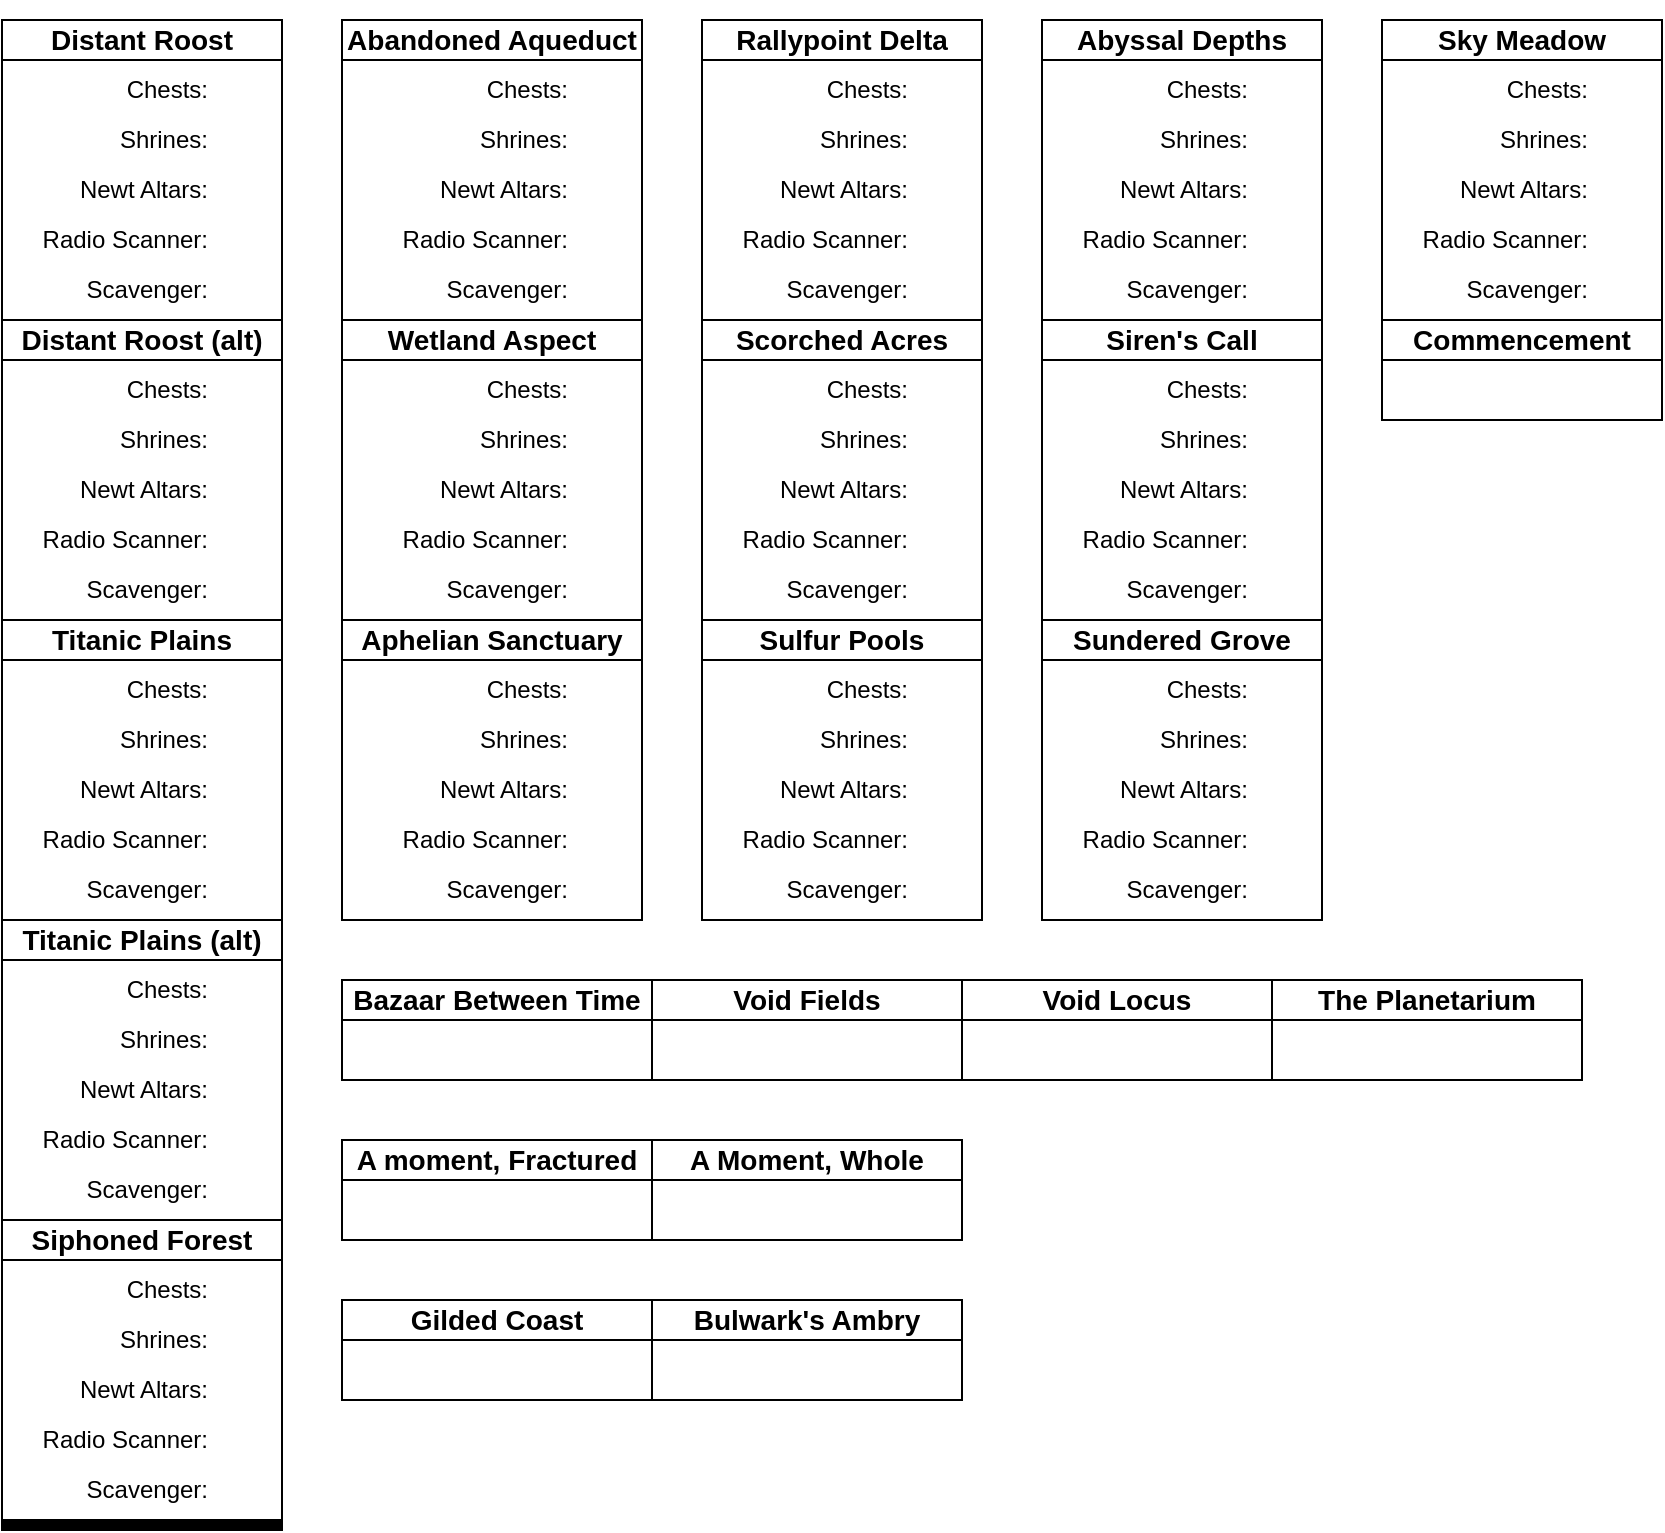 <mxfile version="21.1.4" type="device">
  <diagram name="Page-1" id="LlOxnNU3ukzGgtLs8JUk">
    <mxGraphModel dx="799" dy="1886" grid="1" gridSize="5" guides="1" tooltips="1" connect="1" arrows="1" fold="1" page="1" pageScale="1" pageWidth="850" pageHeight="1100" math="0" shadow="0">
      <root>
        <mxCell id="0" />
        <mxCell id="1" parent="0" />
        <mxCell id="U1IpXBAiC91T13UOEffE-250" value="&lt;b&gt;&lt;font style=&quot;font-size: 14px;&quot;&gt;Commencement&lt;/font&gt;&lt;/b&gt;" style="whiteSpace=wrap;html=1;labelBackgroundColor=none;movable=1;resizable=1;rotatable=1;deletable=1;editable=1;locked=0;connectable=1;container=0;" vertex="1" parent="1">
          <mxGeometry x="690" y="150" width="140" height="20" as="geometry" />
        </mxCell>
        <mxCell id="U1IpXBAiC91T13UOEffE-759" value="" style="rounded=0;whiteSpace=wrap;html=1;movable=1;resizable=1;rotatable=1;deletable=1;editable=1;locked=0;connectable=1;container=0;" vertex="1" parent="1">
          <mxGeometry x="690" y="170" width="140" height="30" as="geometry" />
        </mxCell>
        <mxCell id="U1IpXBAiC91T13UOEffE-522" value="" style="rounded=0;whiteSpace=wrap;html=1;labelBackgroundColor=none;fillColor=#000000;movable=1;resizable=1;rotatable=1;deletable=1;editable=1;locked=0;connectable=1;container=0;" vertex="1" parent="1">
          <mxGeometry y="750" width="140" height="5" as="geometry" />
        </mxCell>
        <mxCell id="U1IpXBAiC91T13UOEffE-263" value="" style="rounded=0;whiteSpace=wrap;html=1;labelBackgroundColor=none;movable=1;resizable=1;rotatable=1;deletable=1;editable=1;locked=0;connectable=1;container=0;" vertex="1" parent="1">
          <mxGeometry y="150" width="140" height="150" as="geometry" />
        </mxCell>
        <mxCell id="U1IpXBAiC91T13UOEffE-264" value="&lt;b style=&quot;border-color: var(--border-color);&quot;&gt;&lt;font style=&quot;font-size: 14px;&quot;&gt;Distant Roost (alt)&lt;/font&gt;&lt;/b&gt;" style="whiteSpace=wrap;html=1;labelBackgroundColor=none;movable=1;resizable=1;rotatable=1;deletable=1;editable=1;locked=0;connectable=1;container=0;" vertex="1" parent="1">
          <mxGeometry y="150" width="140" height="20" as="geometry" />
        </mxCell>
        <mxCell id="U1IpXBAiC91T13UOEffE-266" value="Chests:" style="text;html=1;strokeColor=none;fillColor=none;align=right;verticalAlign=middle;whiteSpace=wrap;rounded=0;labelBackgroundColor=none;movable=1;resizable=1;rotatable=1;deletable=1;editable=1;locked=0;connectable=1;container=0;" vertex="1" parent="1">
          <mxGeometry y="175" width="105" height="20" as="geometry" />
        </mxCell>
        <mxCell id="U1IpXBAiC91T13UOEffE-267" value="Newt Altars:" style="text;html=1;strokeColor=none;fillColor=none;align=right;verticalAlign=middle;whiteSpace=wrap;rounded=0;labelBackgroundColor=none;movable=1;resizable=1;rotatable=1;deletable=1;editable=1;locked=0;connectable=1;container=0;" vertex="1" parent="1">
          <mxGeometry y="225" width="105" height="20" as="geometry" />
        </mxCell>
        <mxCell id="U1IpXBAiC91T13UOEffE-268" value="Radio Scanner:" style="text;html=1;strokeColor=none;fillColor=none;align=right;verticalAlign=middle;whiteSpace=wrap;rounded=0;labelBackgroundColor=none;movable=1;resizable=1;rotatable=1;deletable=1;editable=1;locked=0;connectable=1;container=0;" vertex="1" parent="1">
          <mxGeometry y="250" width="105" height="20" as="geometry" />
        </mxCell>
        <mxCell id="U1IpXBAiC91T13UOEffE-269" value="Shrines:" style="text;html=1;strokeColor=none;fillColor=none;align=right;verticalAlign=middle;whiteSpace=wrap;rounded=0;labelBackgroundColor=none;movable=1;resizable=1;rotatable=1;deletable=1;editable=1;locked=0;connectable=1;container=0;" vertex="1" parent="1">
          <mxGeometry y="200" width="105" height="20" as="geometry" />
        </mxCell>
        <mxCell id="U1IpXBAiC91T13UOEffE-270" value="Scavenger:" style="text;html=1;strokeColor=none;fillColor=none;align=right;verticalAlign=middle;whiteSpace=wrap;rounded=0;labelBackgroundColor=none;movable=1;resizable=1;rotatable=1;deletable=1;editable=1;locked=0;connectable=1;container=0;" vertex="1" parent="1">
          <mxGeometry y="275" width="105" height="20" as="geometry" />
        </mxCell>
        <mxCell id="U1IpXBAiC91T13UOEffE-314" value="" style="rounded=0;whiteSpace=wrap;html=1;labelBackgroundColor=none;movable=1;resizable=1;rotatable=1;deletable=1;editable=1;locked=0;connectable=1;container=0;" vertex="1" parent="1">
          <mxGeometry y="300" width="140" height="150" as="geometry" />
        </mxCell>
        <mxCell id="U1IpXBAiC91T13UOEffE-315" value="&lt;p style=&quot;line-height: 120%;&quot;&gt;&lt;b style=&quot;border-color: var(--border-color);&quot;&gt;&lt;font style=&quot;font-size: 14px;&quot;&gt;Titanic Plains&lt;/font&gt;&lt;/b&gt;&lt;/p&gt;" style="whiteSpace=wrap;html=1;labelBackgroundColor=none;movable=1;resizable=1;rotatable=1;deletable=1;editable=1;locked=0;connectable=1;container=0;" vertex="1" parent="1">
          <mxGeometry y="300" width="140" height="20" as="geometry" />
        </mxCell>
        <mxCell id="U1IpXBAiC91T13UOEffE-317" value="Chests:" style="text;html=1;strokeColor=none;fillColor=none;align=right;verticalAlign=middle;whiteSpace=wrap;rounded=0;labelBackgroundColor=none;movable=1;resizable=1;rotatable=1;deletable=1;editable=1;locked=0;connectable=1;container=0;" vertex="1" parent="1">
          <mxGeometry y="325" width="105" height="20" as="geometry" />
        </mxCell>
        <mxCell id="U1IpXBAiC91T13UOEffE-318" value="Newt Altars:" style="text;html=1;strokeColor=none;fillColor=none;align=right;verticalAlign=middle;whiteSpace=wrap;rounded=0;labelBackgroundColor=none;movable=1;resizable=1;rotatable=1;deletable=1;editable=1;locked=0;connectable=1;container=0;" vertex="1" parent="1">
          <mxGeometry y="375" width="105" height="20" as="geometry" />
        </mxCell>
        <mxCell id="U1IpXBAiC91T13UOEffE-319" value="Radio Scanner:" style="text;html=1;strokeColor=none;fillColor=none;align=right;verticalAlign=middle;whiteSpace=wrap;rounded=0;labelBackgroundColor=none;movable=1;resizable=1;rotatable=1;deletable=1;editable=1;locked=0;connectable=1;container=0;" vertex="1" parent="1">
          <mxGeometry y="400" width="105" height="20" as="geometry" />
        </mxCell>
        <mxCell id="U1IpXBAiC91T13UOEffE-320" value="Shrines:" style="text;html=1;strokeColor=none;fillColor=none;align=right;verticalAlign=middle;whiteSpace=wrap;rounded=0;labelBackgroundColor=none;movable=1;resizable=1;rotatable=1;deletable=1;editable=1;locked=0;connectable=1;container=0;" vertex="1" parent="1">
          <mxGeometry y="350" width="105" height="20" as="geometry" />
        </mxCell>
        <mxCell id="U1IpXBAiC91T13UOEffE-321" value="Scavenger:" style="text;html=1;strokeColor=none;fillColor=none;align=right;verticalAlign=middle;whiteSpace=wrap;rounded=0;labelBackgroundColor=none;movable=1;resizable=1;rotatable=1;deletable=1;editable=1;locked=0;connectable=1;container=0;" vertex="1" parent="1">
          <mxGeometry y="425" width="105" height="20" as="geometry" />
        </mxCell>
        <mxCell id="U1IpXBAiC91T13UOEffE-487" value="" style="rounded=0;whiteSpace=wrap;html=1;labelBackgroundColor=none;movable=1;resizable=1;rotatable=1;deletable=1;editable=1;locked=0;connectable=1;container=0;" vertex="1" parent="1">
          <mxGeometry y="450" width="140" height="150" as="geometry" />
        </mxCell>
        <mxCell id="U1IpXBAiC91T13UOEffE-488" value="&lt;p style=&quot;line-height: 120%;&quot;&gt;&lt;b style=&quot;border-color: var(--border-color);&quot;&gt;&lt;font style=&quot;border-color: var(--border-color); font-size: 14px;&quot;&gt;Titanic Plains (alt)&lt;/font&gt;&lt;/b&gt;&lt;br&gt;&lt;/p&gt;" style="whiteSpace=wrap;html=1;labelBackgroundColor=none;movable=1;resizable=1;rotatable=1;deletable=1;editable=1;locked=0;connectable=1;container=0;" vertex="1" parent="1">
          <mxGeometry y="450" width="140" height="20" as="geometry" />
        </mxCell>
        <mxCell id="U1IpXBAiC91T13UOEffE-490" value="Chests:" style="text;html=1;strokeColor=none;fillColor=none;align=right;verticalAlign=middle;whiteSpace=wrap;rounded=0;labelBackgroundColor=none;movable=1;resizable=1;rotatable=1;deletable=1;editable=1;locked=0;connectable=1;container=0;" vertex="1" parent="1">
          <mxGeometry y="475" width="105" height="20" as="geometry" />
        </mxCell>
        <mxCell id="U1IpXBAiC91T13UOEffE-491" value="Newt Altars:" style="text;html=1;strokeColor=none;fillColor=none;align=right;verticalAlign=middle;whiteSpace=wrap;rounded=0;labelBackgroundColor=none;movable=1;resizable=1;rotatable=1;deletable=1;editable=1;locked=0;connectable=1;container=0;" vertex="1" parent="1">
          <mxGeometry y="525" width="105" height="20" as="geometry" />
        </mxCell>
        <mxCell id="U1IpXBAiC91T13UOEffE-492" value="Radio Scanner:" style="text;html=1;strokeColor=none;fillColor=none;align=right;verticalAlign=middle;whiteSpace=wrap;rounded=0;labelBackgroundColor=none;movable=1;resizable=1;rotatable=1;deletable=1;editable=1;locked=0;connectable=1;container=0;" vertex="1" parent="1">
          <mxGeometry y="550" width="105" height="20" as="geometry" />
        </mxCell>
        <mxCell id="U1IpXBAiC91T13UOEffE-493" value="Shrines:" style="text;html=1;strokeColor=none;fillColor=none;align=right;verticalAlign=middle;whiteSpace=wrap;rounded=0;labelBackgroundColor=none;movable=1;resizable=1;rotatable=1;deletable=1;editable=1;locked=0;connectable=1;container=0;" vertex="1" parent="1">
          <mxGeometry y="500" width="105" height="20" as="geometry" />
        </mxCell>
        <mxCell id="U1IpXBAiC91T13UOEffE-494" value="Scavenger:" style="text;html=1;strokeColor=none;fillColor=none;align=right;verticalAlign=middle;whiteSpace=wrap;rounded=0;labelBackgroundColor=none;movable=1;resizable=1;rotatable=1;deletable=1;editable=1;locked=0;connectable=1;container=0;" vertex="1" parent="1">
          <mxGeometry y="575" width="105" height="20" as="geometry" />
        </mxCell>
        <mxCell id="U1IpXBAiC91T13UOEffE-499" value="" style="rounded=0;whiteSpace=wrap;html=1;labelBackgroundColor=none;movable=1;resizable=1;rotatable=1;deletable=1;editable=1;locked=0;connectable=1;container=0;" vertex="1" parent="1">
          <mxGeometry y="605" width="140" height="145" as="geometry" />
        </mxCell>
        <mxCell id="U1IpXBAiC91T13UOEffE-500" value="&lt;p style=&quot;line-height: 120%;&quot;&gt;&lt;b style=&quot;border-color: var(--border-color);&quot;&gt;&lt;font style=&quot;font-size: 14px;&quot;&gt;Siphoned Forest&lt;/font&gt;&lt;/b&gt;&lt;/p&gt;" style="whiteSpace=wrap;html=1;labelBackgroundColor=none;movable=1;resizable=1;rotatable=1;deletable=1;editable=1;locked=0;connectable=1;container=0;" vertex="1" parent="1">
          <mxGeometry y="600" width="140" height="20" as="geometry" />
        </mxCell>
        <mxCell id="U1IpXBAiC91T13UOEffE-502" value="Chests:" style="text;html=1;strokeColor=none;fillColor=none;align=right;verticalAlign=middle;whiteSpace=wrap;rounded=0;labelBackgroundColor=none;movable=1;resizable=1;rotatable=1;deletable=1;editable=1;locked=0;connectable=1;container=0;" vertex="1" parent="1">
          <mxGeometry y="625" width="105" height="20" as="geometry" />
        </mxCell>
        <mxCell id="U1IpXBAiC91T13UOEffE-503" value="Newt Altars:" style="text;html=1;strokeColor=none;fillColor=none;align=right;verticalAlign=middle;whiteSpace=wrap;rounded=0;labelBackgroundColor=none;movable=1;resizable=1;rotatable=1;deletable=1;editable=1;locked=0;connectable=1;container=0;" vertex="1" parent="1">
          <mxGeometry y="675" width="105" height="20" as="geometry" />
        </mxCell>
        <mxCell id="U1IpXBAiC91T13UOEffE-504" value="Radio Scanner:" style="text;html=1;strokeColor=none;fillColor=none;align=right;verticalAlign=middle;whiteSpace=wrap;rounded=0;labelBackgroundColor=none;movable=1;resizable=1;rotatable=1;deletable=1;editable=1;locked=0;connectable=1;container=0;" vertex="1" parent="1">
          <mxGeometry y="700" width="105" height="20" as="geometry" />
        </mxCell>
        <mxCell id="U1IpXBAiC91T13UOEffE-505" value="Shrines:" style="text;html=1;strokeColor=none;fillColor=none;align=right;verticalAlign=middle;whiteSpace=wrap;rounded=0;labelBackgroundColor=none;movable=1;resizable=1;rotatable=1;deletable=1;editable=1;locked=0;connectable=1;container=0;" vertex="1" parent="1">
          <mxGeometry y="650" width="105" height="20" as="geometry" />
        </mxCell>
        <mxCell id="U1IpXBAiC91T13UOEffE-506" value="Scavenger:" style="text;html=1;strokeColor=none;fillColor=none;align=right;verticalAlign=middle;whiteSpace=wrap;rounded=0;labelBackgroundColor=none;movable=1;resizable=1;rotatable=1;deletable=1;editable=1;locked=0;connectable=1;container=0;" vertex="1" parent="1">
          <mxGeometry y="725" width="105" height="20" as="geometry" />
        </mxCell>
        <mxCell id="U1IpXBAiC91T13UOEffE-616" value="" style="rounded=0;whiteSpace=wrap;html=1;labelBackgroundColor=none;movable=1;resizable=1;rotatable=1;deletable=1;editable=1;locked=0;connectable=1;container=0;" vertex="1" parent="1">
          <mxGeometry x="350" width="140" height="150" as="geometry" />
        </mxCell>
        <mxCell id="U1IpXBAiC91T13UOEffE-617" value="&lt;p style=&quot;line-height: 120%;&quot;&gt;&lt;b style=&quot;border-color: var(--border-color);&quot;&gt;&lt;font style=&quot;font-size: 14px;&quot;&gt;Rallypoint Delta&lt;/font&gt;&lt;/b&gt;&lt;/p&gt;" style="whiteSpace=wrap;html=1;labelBackgroundColor=none;movable=1;resizable=1;rotatable=1;deletable=1;editable=1;locked=0;connectable=1;container=0;" vertex="1" parent="1">
          <mxGeometry x="350" width="140" height="20" as="geometry" />
        </mxCell>
        <mxCell id="U1IpXBAiC91T13UOEffE-619" value="Chests:" style="text;html=1;strokeColor=none;fillColor=none;align=right;verticalAlign=middle;whiteSpace=wrap;rounded=0;labelBackgroundColor=none;movable=1;resizable=1;rotatable=1;deletable=1;editable=1;locked=0;connectable=1;container=0;" vertex="1" parent="1">
          <mxGeometry x="350" y="25" width="105" height="20" as="geometry" />
        </mxCell>
        <mxCell id="U1IpXBAiC91T13UOEffE-620" value="Newt Altars:" style="text;html=1;strokeColor=none;fillColor=none;align=right;verticalAlign=middle;whiteSpace=wrap;rounded=0;labelBackgroundColor=none;movable=1;resizable=1;rotatable=1;deletable=1;editable=1;locked=0;connectable=1;container=0;" vertex="1" parent="1">
          <mxGeometry x="350" y="75" width="105" height="20" as="geometry" />
        </mxCell>
        <mxCell id="U1IpXBAiC91T13UOEffE-621" value="Radio Scanner:" style="text;html=1;strokeColor=none;fillColor=none;align=right;verticalAlign=middle;whiteSpace=wrap;rounded=0;labelBackgroundColor=none;movable=1;resizable=1;rotatable=1;deletable=1;editable=1;locked=0;connectable=1;container=0;" vertex="1" parent="1">
          <mxGeometry x="350" y="100" width="105" height="20" as="geometry" />
        </mxCell>
        <mxCell id="U1IpXBAiC91T13UOEffE-622" value="Shrines:" style="text;html=1;strokeColor=none;fillColor=none;align=right;verticalAlign=middle;whiteSpace=wrap;rounded=0;labelBackgroundColor=none;movable=1;resizable=1;rotatable=1;deletable=1;editable=1;locked=0;connectable=1;container=0;" vertex="1" parent="1">
          <mxGeometry x="350" y="50" width="105" height="20" as="geometry" />
        </mxCell>
        <mxCell id="U1IpXBAiC91T13UOEffE-623" value="Scavenger:" style="text;html=1;strokeColor=none;fillColor=none;align=right;verticalAlign=middle;whiteSpace=wrap;rounded=0;labelBackgroundColor=none;movable=1;resizable=1;rotatable=1;deletable=1;editable=1;locked=0;connectable=1;container=0;" vertex="1" parent="1">
          <mxGeometry x="350" y="125" width="105" height="20" as="geometry" />
        </mxCell>
        <mxCell id="U1IpXBAiC91T13UOEffE-629" value="" style="rounded=0;whiteSpace=wrap;html=1;labelBackgroundColor=none;movable=1;resizable=1;rotatable=1;deletable=1;editable=1;locked=0;connectable=1;container=0;" vertex="1" parent="1">
          <mxGeometry x="350" y="150" width="140" height="150" as="geometry" />
        </mxCell>
        <mxCell id="U1IpXBAiC91T13UOEffE-630" value="&lt;p style=&quot;line-height: 120%;&quot;&gt;&lt;b style=&quot;border-color: var(--border-color);&quot;&gt;&lt;font style=&quot;font-size: 14px;&quot;&gt;Scorched Acres&lt;/font&gt;&lt;/b&gt;&lt;/p&gt;" style="whiteSpace=wrap;html=1;labelBackgroundColor=none;movable=1;resizable=1;rotatable=1;deletable=1;editable=1;locked=0;connectable=1;container=0;" vertex="1" parent="1">
          <mxGeometry x="350" y="150" width="140" height="20" as="geometry" />
        </mxCell>
        <mxCell id="U1IpXBAiC91T13UOEffE-632" value="Chests:" style="text;html=1;strokeColor=none;fillColor=none;align=right;verticalAlign=middle;whiteSpace=wrap;rounded=0;labelBackgroundColor=none;movable=1;resizable=1;rotatable=1;deletable=1;editable=1;locked=0;connectable=1;container=0;" vertex="1" parent="1">
          <mxGeometry x="350" y="175" width="105" height="20" as="geometry" />
        </mxCell>
        <mxCell id="U1IpXBAiC91T13UOEffE-633" value="Newt Altars:" style="text;html=1;strokeColor=none;fillColor=none;align=right;verticalAlign=middle;whiteSpace=wrap;rounded=0;labelBackgroundColor=none;movable=1;resizable=1;rotatable=1;deletable=1;editable=1;locked=0;connectable=1;container=0;" vertex="1" parent="1">
          <mxGeometry x="350" y="225" width="105" height="20" as="geometry" />
        </mxCell>
        <mxCell id="U1IpXBAiC91T13UOEffE-634" value="Radio Scanner:" style="text;html=1;strokeColor=none;fillColor=none;align=right;verticalAlign=middle;whiteSpace=wrap;rounded=0;labelBackgroundColor=none;movable=1;resizable=1;rotatable=1;deletable=1;editable=1;locked=0;connectable=1;container=0;" vertex="1" parent="1">
          <mxGeometry x="350" y="250" width="105" height="20" as="geometry" />
        </mxCell>
        <mxCell id="U1IpXBAiC91T13UOEffE-635" value="Shrines:" style="text;html=1;strokeColor=none;fillColor=none;align=right;verticalAlign=middle;whiteSpace=wrap;rounded=0;labelBackgroundColor=none;movable=1;resizable=1;rotatable=1;deletable=1;editable=1;locked=0;connectable=1;container=0;" vertex="1" parent="1">
          <mxGeometry x="350" y="200" width="105" height="20" as="geometry" />
        </mxCell>
        <mxCell id="U1IpXBAiC91T13UOEffE-636" value="Scavenger:" style="text;html=1;strokeColor=none;fillColor=none;align=right;verticalAlign=middle;whiteSpace=wrap;rounded=0;labelBackgroundColor=none;movable=1;resizable=1;rotatable=1;deletable=1;editable=1;locked=0;connectable=1;container=0;" vertex="1" parent="1">
          <mxGeometry x="350" y="275" width="105" height="20" as="geometry" />
        </mxCell>
        <mxCell id="U1IpXBAiC91T13UOEffE-642" value="" style="rounded=0;whiteSpace=wrap;html=1;labelBackgroundColor=none;movable=1;resizable=1;rotatable=1;deletable=1;editable=1;locked=0;connectable=1;container=0;" vertex="1" parent="1">
          <mxGeometry x="350" y="300" width="140" height="150" as="geometry" />
        </mxCell>
        <mxCell id="U1IpXBAiC91T13UOEffE-643" value="&lt;p style=&quot;line-height: 120%;&quot;&gt;&lt;b style=&quot;border-color: var(--border-color);&quot;&gt;&lt;font style=&quot;font-size: 14px;&quot;&gt;Sulfur Pools&lt;/font&gt;&lt;/b&gt;&lt;/p&gt;" style="whiteSpace=wrap;html=1;labelBackgroundColor=none;movable=1;resizable=1;rotatable=1;deletable=1;editable=1;locked=0;connectable=1;container=0;" vertex="1" parent="1">
          <mxGeometry x="350" y="300" width="140" height="20" as="geometry" />
        </mxCell>
        <mxCell id="U1IpXBAiC91T13UOEffE-645" value="Chests:" style="text;html=1;strokeColor=none;fillColor=none;align=right;verticalAlign=middle;whiteSpace=wrap;rounded=0;labelBackgroundColor=none;movable=1;resizable=1;rotatable=1;deletable=1;editable=1;locked=0;connectable=1;container=0;" vertex="1" parent="1">
          <mxGeometry x="350" y="325" width="105" height="20" as="geometry" />
        </mxCell>
        <mxCell id="U1IpXBAiC91T13UOEffE-646" value="Newt Altars:" style="text;html=1;strokeColor=none;fillColor=none;align=right;verticalAlign=middle;whiteSpace=wrap;rounded=0;labelBackgroundColor=none;movable=1;resizable=1;rotatable=1;deletable=1;editable=1;locked=0;connectable=1;container=0;" vertex="1" parent="1">
          <mxGeometry x="350" y="375" width="105" height="20" as="geometry" />
        </mxCell>
        <mxCell id="U1IpXBAiC91T13UOEffE-647" value="Radio Scanner:" style="text;html=1;strokeColor=none;fillColor=none;align=right;verticalAlign=middle;whiteSpace=wrap;rounded=0;labelBackgroundColor=none;movable=1;resizable=1;rotatable=1;deletable=1;editable=1;locked=0;connectable=1;container=0;" vertex="1" parent="1">
          <mxGeometry x="350" y="400" width="105" height="20" as="geometry" />
        </mxCell>
        <mxCell id="U1IpXBAiC91T13UOEffE-648" value="Shrines:" style="text;html=1;strokeColor=none;fillColor=none;align=right;verticalAlign=middle;whiteSpace=wrap;rounded=0;labelBackgroundColor=none;movable=1;resizable=1;rotatable=1;deletable=1;editable=1;locked=0;connectable=1;container=0;" vertex="1" parent="1">
          <mxGeometry x="350" y="350" width="105" height="20" as="geometry" />
        </mxCell>
        <mxCell id="U1IpXBAiC91T13UOEffE-649" value="Scavenger:" style="text;html=1;strokeColor=none;fillColor=none;align=right;verticalAlign=middle;whiteSpace=wrap;rounded=0;labelBackgroundColor=none;movable=1;resizable=1;rotatable=1;deletable=1;editable=1;locked=0;connectable=1;container=0;" vertex="1" parent="1">
          <mxGeometry x="350" y="425" width="105" height="20" as="geometry" />
        </mxCell>
        <mxCell id="U1IpXBAiC91T13UOEffE-694" value="" style="rounded=0;whiteSpace=wrap;html=1;labelBackgroundColor=none;movable=1;resizable=1;rotatable=1;deletable=1;editable=1;locked=0;connectable=1;container=0;" vertex="1" parent="1">
          <mxGeometry x="520" width="140" height="150" as="geometry" />
        </mxCell>
        <mxCell id="U1IpXBAiC91T13UOEffE-695" value="&lt;p style=&quot;line-height: 120%;&quot;&gt;&lt;b style=&quot;border-color: var(--border-color);&quot;&gt;&lt;font style=&quot;font-size: 14px;&quot;&gt;Abyssal Depths&lt;/font&gt;&lt;/b&gt;&lt;/p&gt;" style="whiteSpace=wrap;html=1;labelBackgroundColor=none;movable=1;resizable=1;rotatable=1;deletable=1;editable=1;locked=0;connectable=1;container=0;" vertex="1" parent="1">
          <mxGeometry x="520" width="140" height="20" as="geometry" />
        </mxCell>
        <mxCell id="U1IpXBAiC91T13UOEffE-697" value="Chests:" style="text;html=1;strokeColor=none;fillColor=none;align=right;verticalAlign=middle;whiteSpace=wrap;rounded=0;labelBackgroundColor=none;movable=1;resizable=1;rotatable=1;deletable=1;editable=1;locked=0;connectable=1;container=0;" vertex="1" parent="1">
          <mxGeometry x="520" y="25" width="105" height="20" as="geometry" />
        </mxCell>
        <mxCell id="U1IpXBAiC91T13UOEffE-698" value="Newt Altars:" style="text;html=1;strokeColor=none;fillColor=none;align=right;verticalAlign=middle;whiteSpace=wrap;rounded=0;labelBackgroundColor=none;movable=1;resizable=1;rotatable=1;deletable=1;editable=1;locked=0;connectable=1;container=0;" vertex="1" parent="1">
          <mxGeometry x="520" y="75" width="105" height="20" as="geometry" />
        </mxCell>
        <mxCell id="U1IpXBAiC91T13UOEffE-699" value="Radio Scanner:" style="text;html=1;strokeColor=none;fillColor=none;align=right;verticalAlign=middle;whiteSpace=wrap;rounded=0;labelBackgroundColor=none;movable=1;resizable=1;rotatable=1;deletable=1;editable=1;locked=0;connectable=1;container=0;" vertex="1" parent="1">
          <mxGeometry x="520" y="100" width="105" height="20" as="geometry" />
        </mxCell>
        <mxCell id="U1IpXBAiC91T13UOEffE-700" value="Shrines:" style="text;html=1;strokeColor=none;fillColor=none;align=right;verticalAlign=middle;whiteSpace=wrap;rounded=0;labelBackgroundColor=none;movable=1;resizable=1;rotatable=1;deletable=1;editable=1;locked=0;connectable=1;container=0;" vertex="1" parent="1">
          <mxGeometry x="520" y="50" width="105" height="20" as="geometry" />
        </mxCell>
        <mxCell id="U1IpXBAiC91T13UOEffE-701" value="Scavenger:" style="text;html=1;strokeColor=none;fillColor=none;align=right;verticalAlign=middle;whiteSpace=wrap;rounded=0;labelBackgroundColor=none;movable=1;resizable=1;rotatable=1;deletable=1;editable=1;locked=0;connectable=1;container=0;" vertex="1" parent="1">
          <mxGeometry x="520" y="125" width="105" height="20" as="geometry" />
        </mxCell>
        <mxCell id="U1IpXBAiC91T13UOEffE-707" value="" style="rounded=0;whiteSpace=wrap;html=1;labelBackgroundColor=none;movable=1;resizable=1;rotatable=1;deletable=1;editable=1;locked=0;connectable=1;container=0;" vertex="1" parent="1">
          <mxGeometry x="520" y="150" width="140" height="150" as="geometry" />
        </mxCell>
        <mxCell id="U1IpXBAiC91T13UOEffE-708" value="&lt;p style=&quot;line-height: 120%;&quot;&gt;&lt;b style=&quot;border-color: var(--border-color);&quot;&gt;&lt;font style=&quot;font-size: 14px;&quot;&gt;Siren&#39;s Call&lt;/font&gt;&lt;/b&gt;&lt;/p&gt;" style="whiteSpace=wrap;html=1;labelBackgroundColor=none;movable=1;resizable=1;rotatable=1;deletable=1;editable=1;locked=0;connectable=1;container=0;" vertex="1" parent="1">
          <mxGeometry x="520" y="150" width="140" height="20" as="geometry" />
        </mxCell>
        <mxCell id="U1IpXBAiC91T13UOEffE-710" value="Chests:" style="text;html=1;strokeColor=none;fillColor=none;align=right;verticalAlign=middle;whiteSpace=wrap;rounded=0;labelBackgroundColor=none;movable=1;resizable=1;rotatable=1;deletable=1;editable=1;locked=0;connectable=1;container=0;" vertex="1" parent="1">
          <mxGeometry x="520" y="175" width="105" height="20" as="geometry" />
        </mxCell>
        <mxCell id="U1IpXBAiC91T13UOEffE-711" value="Newt Altars:" style="text;html=1;strokeColor=none;fillColor=none;align=right;verticalAlign=middle;whiteSpace=wrap;rounded=0;labelBackgroundColor=none;movable=1;resizable=1;rotatable=1;deletable=1;editable=1;locked=0;connectable=1;container=0;" vertex="1" parent="1">
          <mxGeometry x="520" y="225" width="105" height="20" as="geometry" />
        </mxCell>
        <mxCell id="U1IpXBAiC91T13UOEffE-712" value="Radio Scanner:" style="text;html=1;strokeColor=none;fillColor=none;align=right;verticalAlign=middle;whiteSpace=wrap;rounded=0;labelBackgroundColor=none;movable=1;resizable=1;rotatable=1;deletable=1;editable=1;locked=0;connectable=1;container=0;" vertex="1" parent="1">
          <mxGeometry x="520" y="250" width="105" height="20" as="geometry" />
        </mxCell>
        <mxCell id="U1IpXBAiC91T13UOEffE-713" value="Shrines:" style="text;html=1;strokeColor=none;fillColor=none;align=right;verticalAlign=middle;whiteSpace=wrap;rounded=0;labelBackgroundColor=none;movable=1;resizable=1;rotatable=1;deletable=1;editable=1;locked=0;connectable=1;container=0;" vertex="1" parent="1">
          <mxGeometry x="520" y="200" width="105" height="20" as="geometry" />
        </mxCell>
        <mxCell id="U1IpXBAiC91T13UOEffE-714" value="Scavenger:" style="text;html=1;strokeColor=none;fillColor=none;align=right;verticalAlign=middle;whiteSpace=wrap;rounded=0;labelBackgroundColor=none;movable=1;resizable=1;rotatable=1;deletable=1;editable=1;locked=0;connectable=1;container=0;" vertex="1" parent="1">
          <mxGeometry x="520" y="275" width="105" height="20" as="geometry" />
        </mxCell>
        <mxCell id="U1IpXBAiC91T13UOEffE-720" value="" style="rounded=0;whiteSpace=wrap;html=1;labelBackgroundColor=none;movable=1;resizable=1;rotatable=1;deletable=1;editable=1;locked=0;connectable=1;container=0;" vertex="1" parent="1">
          <mxGeometry x="520" y="300" width="140" height="150" as="geometry" />
        </mxCell>
        <mxCell id="U1IpXBAiC91T13UOEffE-721" value="&lt;p style=&quot;line-height: 120%;&quot;&gt;&lt;b style=&quot;border-color: var(--border-color);&quot;&gt;&lt;font style=&quot;font-size: 14px;&quot;&gt;Sundered Grove&lt;/font&gt;&lt;/b&gt;&lt;/p&gt;" style="whiteSpace=wrap;html=1;labelBackgroundColor=none;movable=1;resizable=1;rotatable=1;deletable=1;editable=1;locked=0;connectable=1;container=0;" vertex="1" parent="1">
          <mxGeometry x="520" y="300" width="140" height="20" as="geometry" />
        </mxCell>
        <mxCell id="U1IpXBAiC91T13UOEffE-723" value="Chests:" style="text;html=1;strokeColor=none;fillColor=none;align=right;verticalAlign=middle;whiteSpace=wrap;rounded=0;labelBackgroundColor=none;movable=1;resizable=1;rotatable=1;deletable=1;editable=1;locked=0;connectable=1;container=0;" vertex="1" parent="1">
          <mxGeometry x="520" y="325" width="105" height="20" as="geometry" />
        </mxCell>
        <mxCell id="U1IpXBAiC91T13UOEffE-724" value="Newt Altars:" style="text;html=1;strokeColor=none;fillColor=none;align=right;verticalAlign=middle;whiteSpace=wrap;rounded=0;labelBackgroundColor=none;movable=1;resizable=1;rotatable=1;deletable=1;editable=1;locked=0;connectable=1;container=0;" vertex="1" parent="1">
          <mxGeometry x="520" y="375" width="105" height="20" as="geometry" />
        </mxCell>
        <mxCell id="U1IpXBAiC91T13UOEffE-725" value="Radio Scanner:" style="text;html=1;strokeColor=none;fillColor=none;align=right;verticalAlign=middle;whiteSpace=wrap;rounded=0;labelBackgroundColor=none;movable=1;resizable=1;rotatable=1;deletable=1;editable=1;locked=0;connectable=1;container=0;" vertex="1" parent="1">
          <mxGeometry x="520" y="400" width="105" height="20" as="geometry" />
        </mxCell>
        <mxCell id="U1IpXBAiC91T13UOEffE-726" value="Shrines:" style="text;html=1;strokeColor=none;fillColor=none;align=right;verticalAlign=middle;whiteSpace=wrap;rounded=0;labelBackgroundColor=none;movable=1;resizable=1;rotatable=1;deletable=1;editable=1;locked=0;connectable=1;container=0;" vertex="1" parent="1">
          <mxGeometry x="520" y="350" width="105" height="20" as="geometry" />
        </mxCell>
        <mxCell id="U1IpXBAiC91T13UOEffE-727" value="Scavenger:" style="text;html=1;strokeColor=none;fillColor=none;align=right;verticalAlign=middle;whiteSpace=wrap;rounded=0;labelBackgroundColor=none;movable=1;resizable=1;rotatable=1;deletable=1;editable=1;locked=0;connectable=1;container=0;" vertex="1" parent="1">
          <mxGeometry x="520" y="425" width="105" height="20" as="geometry" />
        </mxCell>
        <mxCell id="U1IpXBAiC91T13UOEffE-734" value="" style="rounded=0;whiteSpace=wrap;html=1;labelBackgroundColor=none;movable=1;resizable=1;rotatable=1;deletable=1;editable=1;locked=0;connectable=1;container=0;" vertex="1" parent="1">
          <mxGeometry x="690" width="140" height="150" as="geometry" />
        </mxCell>
        <mxCell id="U1IpXBAiC91T13UOEffE-735" value="&lt;p style=&quot;line-height: 120%;&quot;&gt;&lt;b style=&quot;border-color: var(--border-color);&quot;&gt;&lt;font style=&quot;font-size: 14px;&quot;&gt;Sky Meadow&lt;/font&gt;&lt;/b&gt;&lt;/p&gt;" style="whiteSpace=wrap;html=1;labelBackgroundColor=none;movable=1;resizable=1;rotatable=1;deletable=1;editable=1;locked=0;connectable=1;container=0;" vertex="1" parent="1">
          <mxGeometry x="690" width="140" height="20" as="geometry" />
        </mxCell>
        <mxCell id="U1IpXBAiC91T13UOEffE-737" value="Chests:" style="text;html=1;strokeColor=none;fillColor=none;align=right;verticalAlign=middle;whiteSpace=wrap;rounded=0;labelBackgroundColor=none;movable=1;resizable=1;rotatable=1;deletable=1;editable=1;locked=0;connectable=1;container=0;" vertex="1" parent="1">
          <mxGeometry x="690" y="25" width="105" height="20" as="geometry" />
        </mxCell>
        <mxCell id="U1IpXBAiC91T13UOEffE-738" value="Newt Altars:" style="text;html=1;strokeColor=none;fillColor=none;align=right;verticalAlign=middle;whiteSpace=wrap;rounded=0;labelBackgroundColor=none;movable=1;resizable=1;rotatable=1;deletable=1;editable=1;locked=0;connectable=1;container=0;" vertex="1" parent="1">
          <mxGeometry x="690" y="75" width="105" height="20" as="geometry" />
        </mxCell>
        <mxCell id="U1IpXBAiC91T13UOEffE-739" value="Radio Scanner:" style="text;html=1;strokeColor=none;fillColor=none;align=right;verticalAlign=middle;whiteSpace=wrap;rounded=0;labelBackgroundColor=none;movable=1;resizable=1;rotatable=1;deletable=1;editable=1;locked=0;connectable=1;container=0;" vertex="1" parent="1">
          <mxGeometry x="690" y="100" width="105" height="20" as="geometry" />
        </mxCell>
        <mxCell id="U1IpXBAiC91T13UOEffE-740" value="Shrines:" style="text;html=1;strokeColor=none;fillColor=none;align=right;verticalAlign=middle;whiteSpace=wrap;rounded=0;labelBackgroundColor=none;movable=1;resizable=1;rotatable=1;deletable=1;editable=1;locked=0;connectable=1;container=0;" vertex="1" parent="1">
          <mxGeometry x="690" y="50" width="105" height="20" as="geometry" />
        </mxCell>
        <mxCell id="U1IpXBAiC91T13UOEffE-741" value="Scavenger:" style="text;html=1;strokeColor=none;fillColor=none;align=right;verticalAlign=middle;whiteSpace=wrap;rounded=0;labelBackgroundColor=none;movable=1;resizable=1;rotatable=1;deletable=1;editable=1;locked=0;connectable=1;container=0;" vertex="1" parent="1">
          <mxGeometry x="690" y="125" width="105" height="20" as="geometry" />
        </mxCell>
        <mxCell id="U1IpXBAiC91T13UOEffE-781" value="&lt;b&gt;&lt;font style=&quot;font-size: 14px;&quot;&gt;Bazaar Between Time&lt;/font&gt;&lt;/b&gt;" style="whiteSpace=wrap;html=1;labelBackgroundColor=none;movable=1;resizable=1;rotatable=1;deletable=1;editable=1;locked=0;connectable=1;container=0;" vertex="1" parent="1">
          <mxGeometry x="170" y="480" width="155" height="20" as="geometry" />
        </mxCell>
        <mxCell id="U1IpXBAiC91T13UOEffE-782" value="" style="rounded=0;whiteSpace=wrap;html=1;movable=1;resizable=1;rotatable=1;deletable=1;editable=1;locked=0;connectable=1;container=0;" vertex="1" parent="1">
          <mxGeometry x="170" y="500" width="155" height="30" as="geometry" />
        </mxCell>
        <mxCell id="U1IpXBAiC91T13UOEffE-786" value="&lt;b&gt;&lt;font style=&quot;font-size: 14px;&quot;&gt;Void Fields&lt;/font&gt;&lt;/b&gt;" style="whiteSpace=wrap;html=1;labelBackgroundColor=none;movable=1;resizable=1;rotatable=1;deletable=1;editable=1;locked=0;connectable=1;container=0;" vertex="1" parent="1">
          <mxGeometry x="325" y="480" width="155" height="20" as="geometry" />
        </mxCell>
        <mxCell id="U1IpXBAiC91T13UOEffE-787" value="" style="rounded=0;whiteSpace=wrap;html=1;movable=1;resizable=1;rotatable=1;deletable=1;editable=1;locked=0;connectable=1;container=0;" vertex="1" parent="1">
          <mxGeometry x="325" y="500" width="155" height="30" as="geometry" />
        </mxCell>
        <mxCell id="U1IpXBAiC91T13UOEffE-790" value="&lt;b&gt;&lt;font style=&quot;font-size: 14px;&quot;&gt;Void Locus&lt;br&gt;&lt;/font&gt;&lt;/b&gt;" style="whiteSpace=wrap;html=1;labelBackgroundColor=none;movable=1;resizable=1;rotatable=1;deletable=1;editable=1;locked=0;connectable=1;container=0;" vertex="1" parent="1">
          <mxGeometry x="480" y="480" width="155" height="20" as="geometry" />
        </mxCell>
        <mxCell id="U1IpXBAiC91T13UOEffE-791" value="" style="rounded=0;whiteSpace=wrap;html=1;movable=1;resizable=1;rotatable=1;deletable=1;editable=1;locked=0;connectable=1;container=0;" vertex="1" parent="1">
          <mxGeometry x="480" y="500" width="155" height="30" as="geometry" />
        </mxCell>
        <mxCell id="U1IpXBAiC91T13UOEffE-794" value="&lt;span style=&quot;font-size: 14px;&quot;&gt;&lt;b&gt;The Planetarium&lt;br&gt;&lt;/b&gt;&lt;/span&gt;" style="whiteSpace=wrap;html=1;labelBackgroundColor=none;movable=1;resizable=1;rotatable=1;deletable=1;editable=1;locked=0;connectable=1;container=0;" vertex="1" parent="1">
          <mxGeometry x="635" y="480" width="155" height="20" as="geometry" />
        </mxCell>
        <mxCell id="U1IpXBAiC91T13UOEffE-795" value="" style="rounded=0;whiteSpace=wrap;html=1;movable=1;resizable=1;rotatable=1;deletable=1;editable=1;locked=0;connectable=1;container=0;" vertex="1" parent="1">
          <mxGeometry x="635" y="500" width="155" height="30" as="geometry" />
        </mxCell>
        <mxCell id="U1IpXBAiC91T13UOEffE-798" value="&lt;b&gt;&lt;font style=&quot;font-size: 14px;&quot;&gt;A moment, Fractured&lt;br&gt;&lt;/font&gt;&lt;/b&gt;" style="whiteSpace=wrap;html=1;labelBackgroundColor=none;movable=1;resizable=1;rotatable=1;deletable=1;editable=1;locked=0;connectable=1;container=0;" vertex="1" parent="1">
          <mxGeometry x="170" y="560" width="155" height="20" as="geometry" />
        </mxCell>
        <mxCell id="U1IpXBAiC91T13UOEffE-799" value="" style="rounded=0;whiteSpace=wrap;html=1;movable=1;resizable=1;rotatable=1;deletable=1;editable=1;locked=0;connectable=1;container=0;" vertex="1" parent="1">
          <mxGeometry x="170" y="580" width="155" height="30" as="geometry" />
        </mxCell>
        <mxCell id="U1IpXBAiC91T13UOEffE-802" value="&lt;b&gt;&lt;font style=&quot;font-size: 14px;&quot;&gt;A Moment, Whole&lt;/font&gt;&lt;/b&gt;" style="whiteSpace=wrap;html=1;labelBackgroundColor=none;movable=1;resizable=1;rotatable=1;deletable=1;editable=1;locked=0;connectable=1;container=0;" vertex="1" parent="1">
          <mxGeometry x="325" y="560" width="155" height="20" as="geometry" />
        </mxCell>
        <mxCell id="U1IpXBAiC91T13UOEffE-803" value="" style="rounded=0;whiteSpace=wrap;html=1;movable=1;resizable=1;rotatable=1;deletable=1;editable=1;locked=0;connectable=1;container=0;" vertex="1" parent="1">
          <mxGeometry x="325" y="580" width="155" height="30" as="geometry" />
        </mxCell>
        <mxCell id="U1IpXBAiC91T13UOEffE-806" value="&lt;b&gt;&lt;font style=&quot;font-size: 14px;&quot;&gt;Gilded Coast&lt;/font&gt;&lt;/b&gt;" style="whiteSpace=wrap;html=1;labelBackgroundColor=none;movable=1;resizable=1;rotatable=1;deletable=1;editable=1;locked=0;connectable=1;container=0;" vertex="1" parent="1">
          <mxGeometry x="170" y="640" width="155" height="20" as="geometry" />
        </mxCell>
        <mxCell id="U1IpXBAiC91T13UOEffE-807" value="" style="rounded=0;whiteSpace=wrap;html=1;movable=1;resizable=1;rotatable=1;deletable=1;editable=1;locked=0;connectable=1;container=0;" vertex="1" parent="1">
          <mxGeometry x="170" y="660" width="155" height="30" as="geometry" />
        </mxCell>
        <mxCell id="U1IpXBAiC91T13UOEffE-810" value="&lt;b&gt;&lt;font style=&quot;font-size: 14px;&quot;&gt;Bulwark&#39;s Ambry&lt;br&gt;&lt;/font&gt;&lt;/b&gt;" style="whiteSpace=wrap;html=1;labelBackgroundColor=none;movable=1;resizable=1;rotatable=1;deletable=1;editable=1;locked=0;connectable=1;container=0;" vertex="1" parent="1">
          <mxGeometry x="325" y="640" width="155" height="20" as="geometry" />
        </mxCell>
        <mxCell id="U1IpXBAiC91T13UOEffE-811" value="" style="rounded=0;whiteSpace=wrap;html=1;movable=1;resizable=1;rotatable=1;deletable=1;editable=1;locked=0;connectable=1;container=0;" vertex="1" parent="1">
          <mxGeometry x="325" y="660" width="155" height="30" as="geometry" />
        </mxCell>
        <mxCell id="U1IpXBAiC91T13UOEffE-21" value="" style="rounded=0;whiteSpace=wrap;html=1;labelBackgroundColor=none;movable=1;resizable=1;rotatable=1;deletable=1;editable=1;locked=0;connectable=1;container=0;" vertex="1" parent="1">
          <mxGeometry width="140" height="150" as="geometry" />
        </mxCell>
        <mxCell id="U1IpXBAiC91T13UOEffE-1" value="&lt;p style=&quot;line-height: 120%;&quot;&gt;&lt;b style=&quot;border-color: var(--border-color);&quot;&gt;&lt;font style=&quot;font-size: 14px;&quot;&gt;Distant Roost&lt;/font&gt;&lt;/b&gt;&lt;/p&gt;" style="whiteSpace=wrap;html=1;labelBackgroundColor=none;movable=1;resizable=1;rotatable=1;deletable=1;editable=1;locked=0;connectable=1;container=0;" vertex="1" parent="1">
          <mxGeometry width="140" height="20" as="geometry" />
        </mxCell>
        <mxCell id="U1IpXBAiC91T13UOEffE-7" value="Chests:" style="text;html=1;strokeColor=none;fillColor=none;align=right;verticalAlign=middle;whiteSpace=wrap;rounded=0;labelBackgroundColor=none;movable=1;resizable=1;rotatable=1;deletable=1;editable=1;locked=0;connectable=1;container=0;" vertex="1" parent="1">
          <mxGeometry y="25" width="105" height="20" as="geometry" />
        </mxCell>
        <mxCell id="U1IpXBAiC91T13UOEffE-8" value="Newt Altars:" style="text;html=1;strokeColor=none;fillColor=none;align=right;verticalAlign=middle;whiteSpace=wrap;rounded=0;labelBackgroundColor=none;movable=1;resizable=1;rotatable=1;deletable=1;editable=1;locked=0;connectable=1;container=0;" vertex="1" parent="1">
          <mxGeometry y="75" width="105" height="20" as="geometry" />
        </mxCell>
        <mxCell id="U1IpXBAiC91T13UOEffE-9" value="Radio Scanner:" style="text;html=1;strokeColor=none;fillColor=none;align=right;verticalAlign=middle;whiteSpace=wrap;rounded=0;labelBackgroundColor=none;movable=1;resizable=1;rotatable=1;deletable=1;editable=1;locked=0;connectable=1;container=0;" vertex="1" parent="1">
          <mxGeometry y="100" width="105" height="20" as="geometry" />
        </mxCell>
        <mxCell id="U1IpXBAiC91T13UOEffE-11" value="Shrines:" style="text;html=1;strokeColor=none;fillColor=none;align=right;verticalAlign=middle;whiteSpace=wrap;rounded=0;labelBackgroundColor=none;movable=1;resizable=1;rotatable=1;deletable=1;editable=1;locked=0;connectable=1;container=0;" vertex="1" parent="1">
          <mxGeometry y="50" width="105" height="20" as="geometry" />
        </mxCell>
        <mxCell id="U1IpXBAiC91T13UOEffE-13" value="Scavenger:" style="text;html=1;strokeColor=none;fillColor=none;align=right;verticalAlign=middle;whiteSpace=wrap;rounded=0;labelBackgroundColor=none;movable=1;resizable=1;rotatable=1;deletable=1;editable=1;locked=0;connectable=1;container=0;" vertex="1" parent="1">
          <mxGeometry y="125" width="105" height="20" as="geometry" />
        </mxCell>
        <mxCell id="U1IpXBAiC91T13UOEffE-757" style="edgeStyle=orthogonalEdgeStyle;rounded=0;orthogonalLoop=1;jettySize=auto;html=1;exitX=0.5;exitY=1;exitDx=0;exitDy=0;movable=1;resizable=1;rotatable=1;deletable=1;editable=1;locked=0;connectable=1;" edge="1" parent="1">
          <mxGeometry relative="1" as="geometry">
            <mxPoint x="120" y="120" as="sourcePoint" />
            <mxPoint x="120" y="120" as="targetPoint" />
          </mxGeometry>
        </mxCell>
        <mxCell id="U1IpXBAiC91T13UOEffE-577" value="" style="rounded=0;whiteSpace=wrap;html=1;labelBackgroundColor=none;movable=1;resizable=1;rotatable=1;deletable=1;editable=1;locked=0;connectable=1;container=0;" vertex="1" parent="1">
          <mxGeometry x="170" width="150" height="150" as="geometry" />
        </mxCell>
        <mxCell id="U1IpXBAiC91T13UOEffE-578" value="&lt;p style=&quot;line-height: 120%;&quot;&gt;&lt;b style=&quot;border-color: var(--border-color);&quot;&gt;&lt;font style=&quot;font-size: 14px;&quot;&gt;Abandoned Aqueduct&lt;/font&gt;&lt;/b&gt;&lt;/p&gt;" style="whiteSpace=wrap;html=1;labelBackgroundColor=none;movable=1;resizable=1;rotatable=1;deletable=1;editable=1;locked=0;connectable=1;container=0;" vertex="1" parent="1">
          <mxGeometry x="170" width="150" height="20" as="geometry" />
        </mxCell>
        <mxCell id="U1IpXBAiC91T13UOEffE-580" value="Chests:" style="text;html=1;strokeColor=none;fillColor=none;align=right;verticalAlign=middle;whiteSpace=wrap;rounded=0;labelBackgroundColor=none;movable=1;resizable=1;rotatable=1;deletable=1;editable=1;locked=0;connectable=1;container=0;" vertex="1" parent="1">
          <mxGeometry x="170" y="25" width="115" height="20" as="geometry" />
        </mxCell>
        <mxCell id="U1IpXBAiC91T13UOEffE-581" value="Newt Altars:" style="text;html=1;strokeColor=none;fillColor=none;align=right;verticalAlign=middle;whiteSpace=wrap;rounded=0;labelBackgroundColor=none;movable=1;resizable=1;rotatable=1;deletable=1;editable=1;locked=0;connectable=1;container=0;" vertex="1" parent="1">
          <mxGeometry x="170" y="75" width="115" height="20" as="geometry" />
        </mxCell>
        <mxCell id="U1IpXBAiC91T13UOEffE-582" value="Radio Scanner:" style="text;html=1;strokeColor=none;fillColor=none;align=right;verticalAlign=middle;whiteSpace=wrap;rounded=0;labelBackgroundColor=none;movable=1;resizable=1;rotatable=1;deletable=1;editable=1;locked=0;connectable=1;container=0;" vertex="1" parent="1">
          <mxGeometry x="170" y="100" width="115" height="20" as="geometry" />
        </mxCell>
        <mxCell id="U1IpXBAiC91T13UOEffE-583" value="Shrines:" style="text;html=1;strokeColor=none;fillColor=none;align=right;verticalAlign=middle;whiteSpace=wrap;rounded=0;labelBackgroundColor=none;movable=1;resizable=1;rotatable=1;deletable=1;editable=1;locked=0;connectable=1;container=0;" vertex="1" parent="1">
          <mxGeometry x="170" y="50" width="115" height="20" as="geometry" />
        </mxCell>
        <mxCell id="U1IpXBAiC91T13UOEffE-584" value="Scavenger:" style="text;html=1;strokeColor=none;fillColor=none;align=right;verticalAlign=middle;whiteSpace=wrap;rounded=0;labelBackgroundColor=none;movable=1;resizable=1;rotatable=1;deletable=1;editable=1;locked=0;connectable=1;container=0;" vertex="1" parent="1">
          <mxGeometry x="170" y="125" width="115" height="20" as="geometry" />
        </mxCell>
        <mxCell id="U1IpXBAiC91T13UOEffE-590" value="" style="rounded=0;whiteSpace=wrap;html=1;labelBackgroundColor=none;movable=1;resizable=1;rotatable=1;deletable=1;editable=1;locked=0;connectable=1;container=0;" vertex="1" parent="1">
          <mxGeometry x="170" y="150" width="150" height="150" as="geometry" />
        </mxCell>
        <mxCell id="U1IpXBAiC91T13UOEffE-591" value="&lt;p style=&quot;line-height: 120%;&quot;&gt;&lt;b style=&quot;border-color: var(--border-color);&quot;&gt;&lt;font style=&quot;font-size: 14px;&quot;&gt;Wetland Aspect&lt;/font&gt;&lt;/b&gt;&lt;/p&gt;" style="whiteSpace=wrap;html=1;labelBackgroundColor=none;movable=1;resizable=1;rotatable=1;deletable=1;editable=1;locked=0;connectable=1;container=0;" vertex="1" parent="1">
          <mxGeometry x="170" y="150" width="150" height="20" as="geometry" />
        </mxCell>
        <mxCell id="U1IpXBAiC91T13UOEffE-593" value="Chests:" style="text;html=1;strokeColor=none;fillColor=none;align=right;verticalAlign=middle;whiteSpace=wrap;rounded=0;labelBackgroundColor=none;movable=1;resizable=1;rotatable=1;deletable=1;editable=1;locked=0;connectable=1;container=0;" vertex="1" parent="1">
          <mxGeometry x="170" y="175" width="115" height="20" as="geometry" />
        </mxCell>
        <mxCell id="U1IpXBAiC91T13UOEffE-594" value="Newt Altars:" style="text;html=1;strokeColor=none;fillColor=none;align=right;verticalAlign=middle;whiteSpace=wrap;rounded=0;labelBackgroundColor=none;movable=1;resizable=1;rotatable=1;deletable=1;editable=1;locked=0;connectable=1;container=0;" vertex="1" parent="1">
          <mxGeometry x="170" y="225" width="115" height="20" as="geometry" />
        </mxCell>
        <mxCell id="U1IpXBAiC91T13UOEffE-595" value="Radio Scanner:" style="text;html=1;strokeColor=none;fillColor=none;align=right;verticalAlign=middle;whiteSpace=wrap;rounded=0;labelBackgroundColor=none;movable=1;resizable=1;rotatable=1;deletable=1;editable=1;locked=0;connectable=1;container=0;" vertex="1" parent="1">
          <mxGeometry x="170" y="250" width="115" height="20" as="geometry" />
        </mxCell>
        <mxCell id="U1IpXBAiC91T13UOEffE-596" value="Shrines:" style="text;html=1;strokeColor=none;fillColor=none;align=right;verticalAlign=middle;whiteSpace=wrap;rounded=0;labelBackgroundColor=none;movable=1;resizable=1;rotatable=1;deletable=1;editable=1;locked=0;connectable=1;container=0;" vertex="1" parent="1">
          <mxGeometry x="170" y="200" width="115" height="20" as="geometry" />
        </mxCell>
        <mxCell id="U1IpXBAiC91T13UOEffE-597" value="Scavenger:" style="text;html=1;strokeColor=none;fillColor=none;align=right;verticalAlign=middle;whiteSpace=wrap;rounded=0;labelBackgroundColor=none;movable=1;resizable=1;rotatable=1;deletable=1;editable=1;locked=0;connectable=1;container=0;" vertex="1" parent="1">
          <mxGeometry x="170" y="275" width="115" height="20" as="geometry" />
        </mxCell>
        <mxCell id="U1IpXBAiC91T13UOEffE-603" value="" style="rounded=0;whiteSpace=wrap;html=1;labelBackgroundColor=none;movable=1;resizable=1;rotatable=1;deletable=1;editable=1;locked=0;connectable=1;container=0;" vertex="1" parent="1">
          <mxGeometry x="170" y="300" width="150" height="150" as="geometry" />
        </mxCell>
        <mxCell id="U1IpXBAiC91T13UOEffE-604" value="&lt;p style=&quot;line-height: 120%;&quot;&gt;&lt;b style=&quot;border-color: var(--border-color);&quot;&gt;&lt;font style=&quot;font-size: 14px;&quot;&gt;Aphelian Sanctuary&lt;/font&gt;&lt;/b&gt;&lt;/p&gt;" style="whiteSpace=wrap;html=1;labelBackgroundColor=none;movable=1;resizable=1;rotatable=1;deletable=1;editable=1;locked=0;connectable=1;container=0;" vertex="1" parent="1">
          <mxGeometry x="170" y="300" width="150" height="20" as="geometry" />
        </mxCell>
        <mxCell id="U1IpXBAiC91T13UOEffE-606" value="Chests:" style="text;html=1;strokeColor=none;fillColor=none;align=right;verticalAlign=middle;whiteSpace=wrap;rounded=0;labelBackgroundColor=none;movable=1;resizable=1;rotatable=1;deletable=1;editable=1;locked=0;connectable=1;container=0;" vertex="1" parent="1">
          <mxGeometry x="170" y="325" width="115" height="20" as="geometry" />
        </mxCell>
        <mxCell id="U1IpXBAiC91T13UOEffE-607" value="Newt Altars:" style="text;html=1;strokeColor=none;fillColor=none;align=right;verticalAlign=middle;whiteSpace=wrap;rounded=0;labelBackgroundColor=none;movable=1;resizable=1;rotatable=1;deletable=1;editable=1;locked=0;connectable=1;container=0;" vertex="1" parent="1">
          <mxGeometry x="170" y="375" width="115" height="20" as="geometry" />
        </mxCell>
        <mxCell id="U1IpXBAiC91T13UOEffE-608" value="Radio Scanner:" style="text;html=1;strokeColor=none;fillColor=none;align=right;verticalAlign=middle;whiteSpace=wrap;rounded=0;labelBackgroundColor=none;movable=1;resizable=1;rotatable=1;deletable=1;editable=1;locked=0;connectable=1;container=0;" vertex="1" parent="1">
          <mxGeometry x="170" y="400" width="115" height="20" as="geometry" />
        </mxCell>
        <mxCell id="U1IpXBAiC91T13UOEffE-609" value="Shrines:" style="text;html=1;strokeColor=none;fillColor=none;align=right;verticalAlign=middle;whiteSpace=wrap;rounded=0;labelBackgroundColor=none;movable=1;resizable=1;rotatable=1;deletable=1;editable=1;locked=0;connectable=1;container=0;" vertex="1" parent="1">
          <mxGeometry x="170" y="350" width="115" height="20" as="geometry" />
        </mxCell>
        <mxCell id="U1IpXBAiC91T13UOEffE-610" value="Scavenger:" style="text;html=1;strokeColor=none;fillColor=none;align=right;verticalAlign=middle;whiteSpace=wrap;rounded=0;labelBackgroundColor=none;movable=1;resizable=1;rotatable=1;deletable=1;editable=1;locked=0;connectable=1;container=0;" vertex="1" parent="1">
          <mxGeometry x="170" y="425" width="115" height="20" as="geometry" />
        </mxCell>
      </root>
    </mxGraphModel>
  </diagram>
</mxfile>
